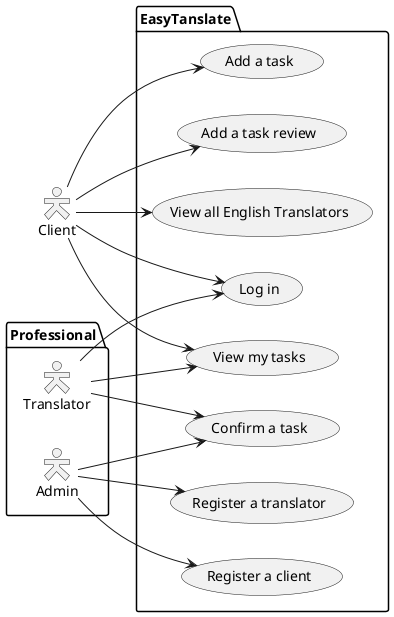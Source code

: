 	
@startuml
skinparam actorStyle Hollow
left to right direction
actor Client as c
package Professional {
  actor Admin as a
  actor "Translator" as tr
}
package EasyTanslate {
  usecase "Log in" as UC1
  usecase "Add a task" as UC2
  usecase "Add a task review" as UC3
  usecase "View all English Translators" as UC4
  usecase "View my tasks" as UC5
  usecase "Register a client" as UC6
  usecase "Register a translator" as UC7
  usecase "Confirm a task" as UC8
}
c --> UC4
c --> UC1
tr --> UC1
c --> UC2
c --> UC5
tr --> UC5
a --> UC6
a --> UC7
a --> UC8
tr --> UC8
c --> UC3

@enduml